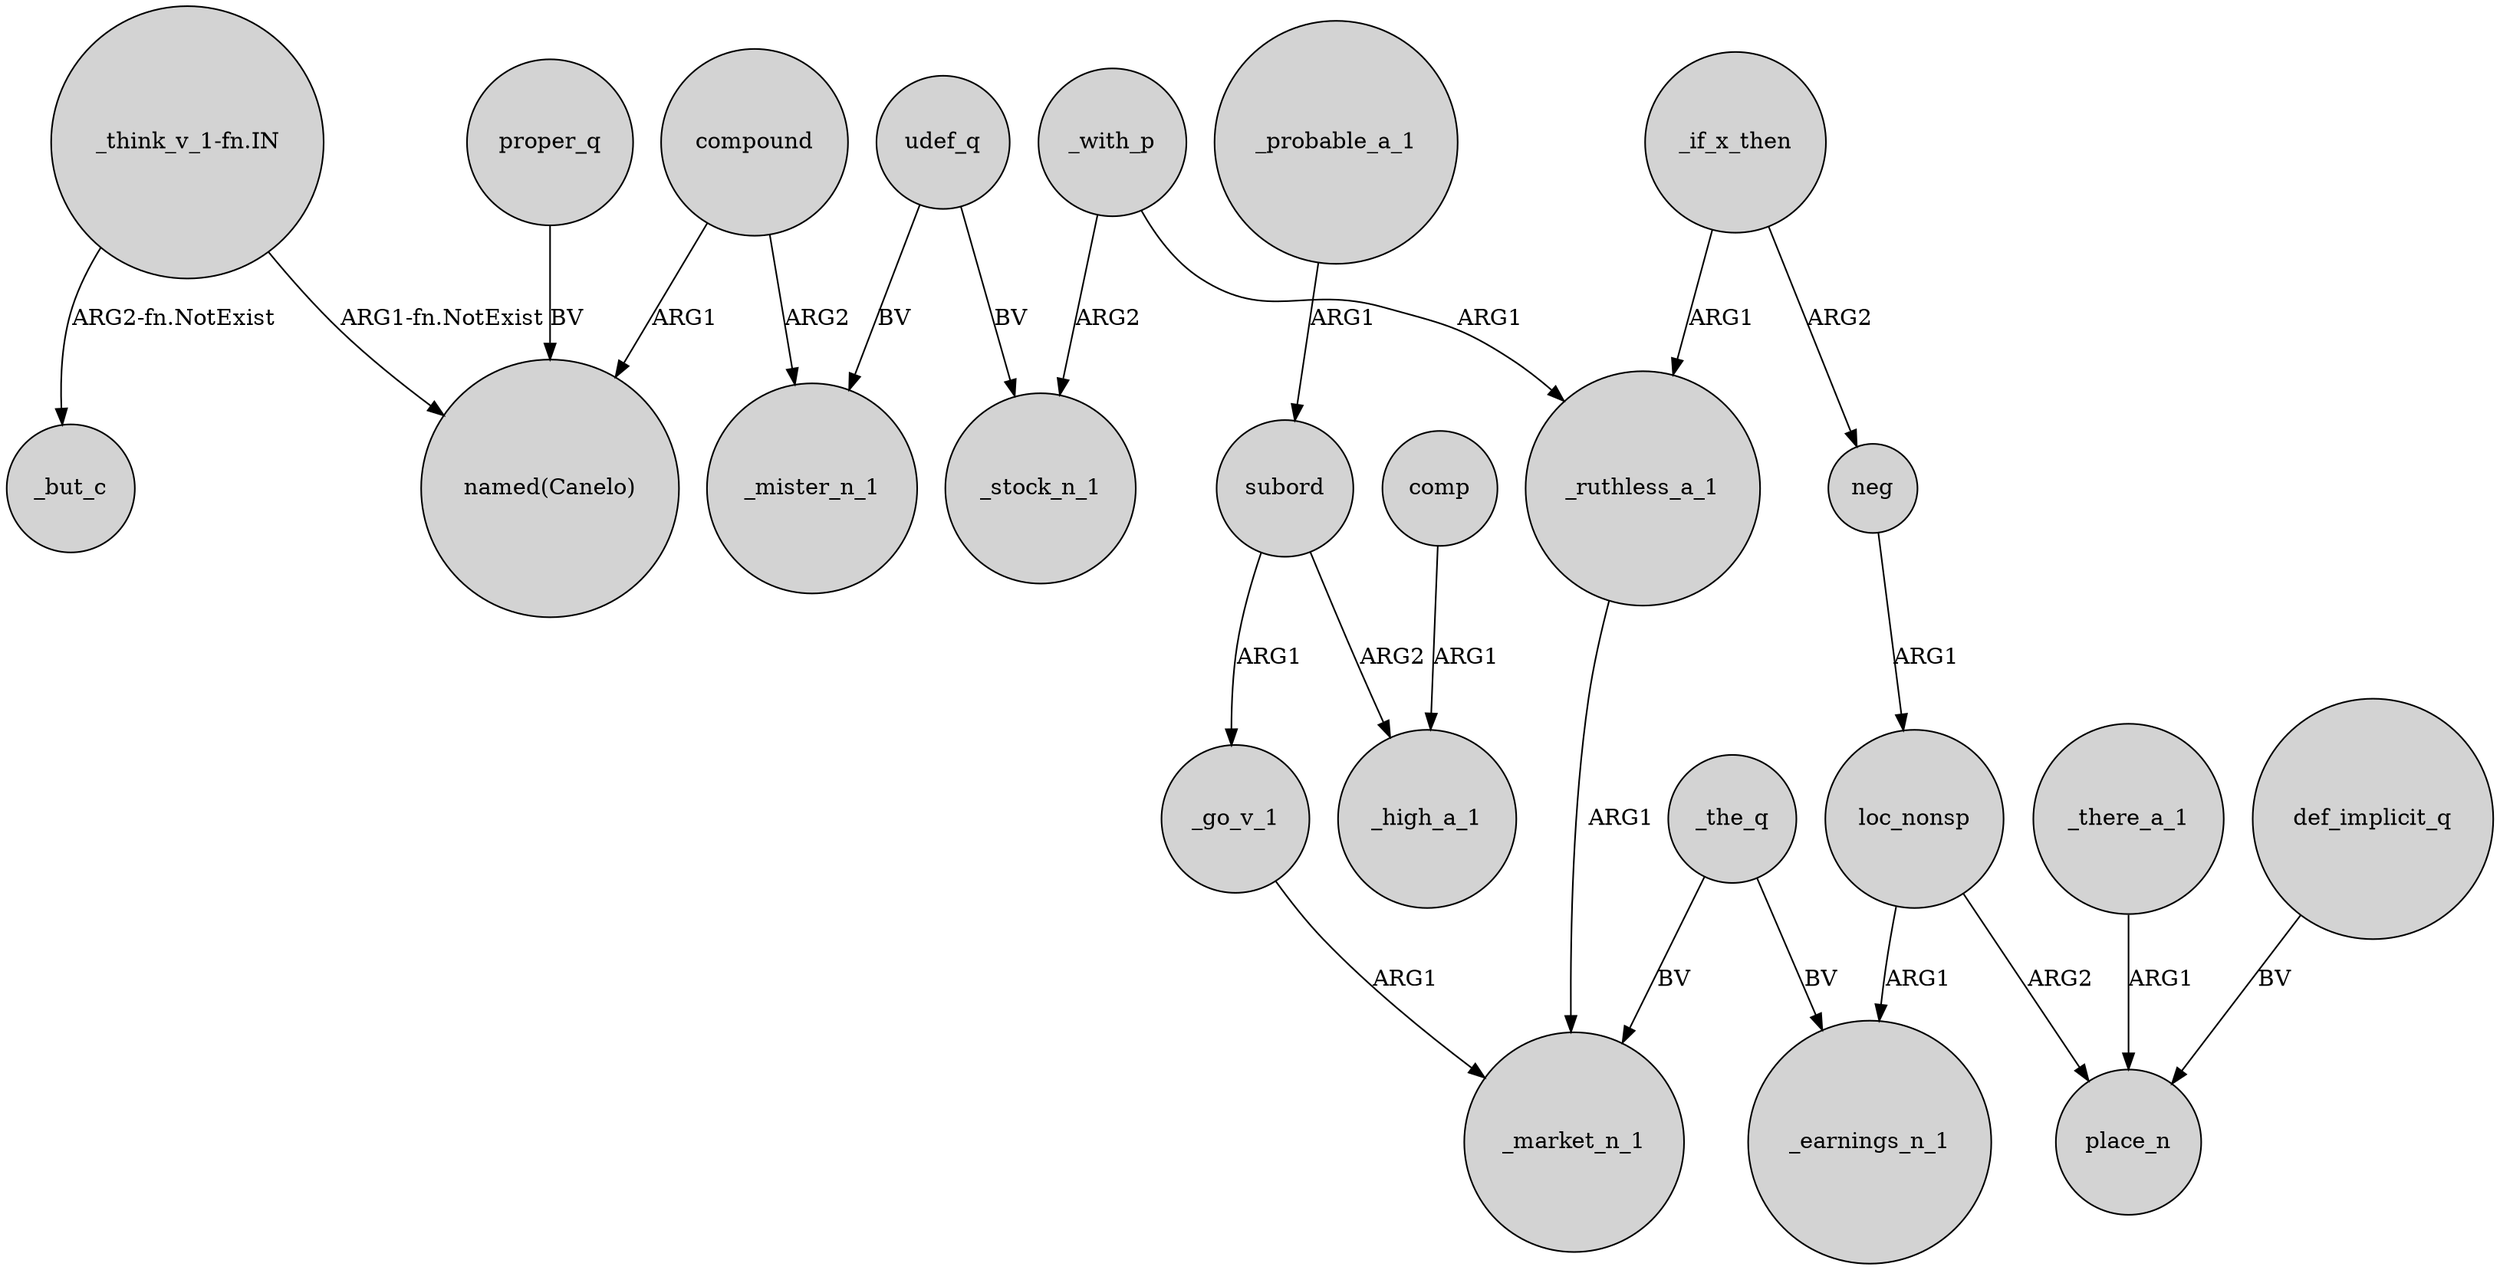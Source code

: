 digraph {
	node [shape=circle style=filled]
	"_think_v_1-fn.IN" -> _but_c [label="ARG2-fn.NotExist"]
	subord -> _go_v_1 [label=ARG1]
	loc_nonsp -> _earnings_n_1 [label=ARG1]
	_go_v_1 -> _market_n_1 [label=ARG1]
	compound -> _mister_n_1 [label=ARG2]
	udef_q -> _mister_n_1 [label=BV]
	def_implicit_q -> place_n [label=BV]
	comp -> _high_a_1 [label=ARG1]
	_with_p -> _stock_n_1 [label=ARG2]
	_if_x_then -> neg [label=ARG2]
	_if_x_then -> _ruthless_a_1 [label=ARG1]
	compound -> "named(Canelo)" [label=ARG1]
	subord -> _high_a_1 [label=ARG2]
	udef_q -> _stock_n_1 [label=BV]
	_ruthless_a_1 -> _market_n_1 [label=ARG1]
	neg -> loc_nonsp [label=ARG1]
	_probable_a_1 -> subord [label=ARG1]
	loc_nonsp -> place_n [label=ARG2]
	_with_p -> _ruthless_a_1 [label=ARG1]
	"_think_v_1-fn.IN" -> "named(Canelo)" [label="ARG1-fn.NotExist"]
	proper_q -> "named(Canelo)" [label=BV]
	_the_q -> _market_n_1 [label=BV]
	_there_a_1 -> place_n [label=ARG1]
	_the_q -> _earnings_n_1 [label=BV]
}
